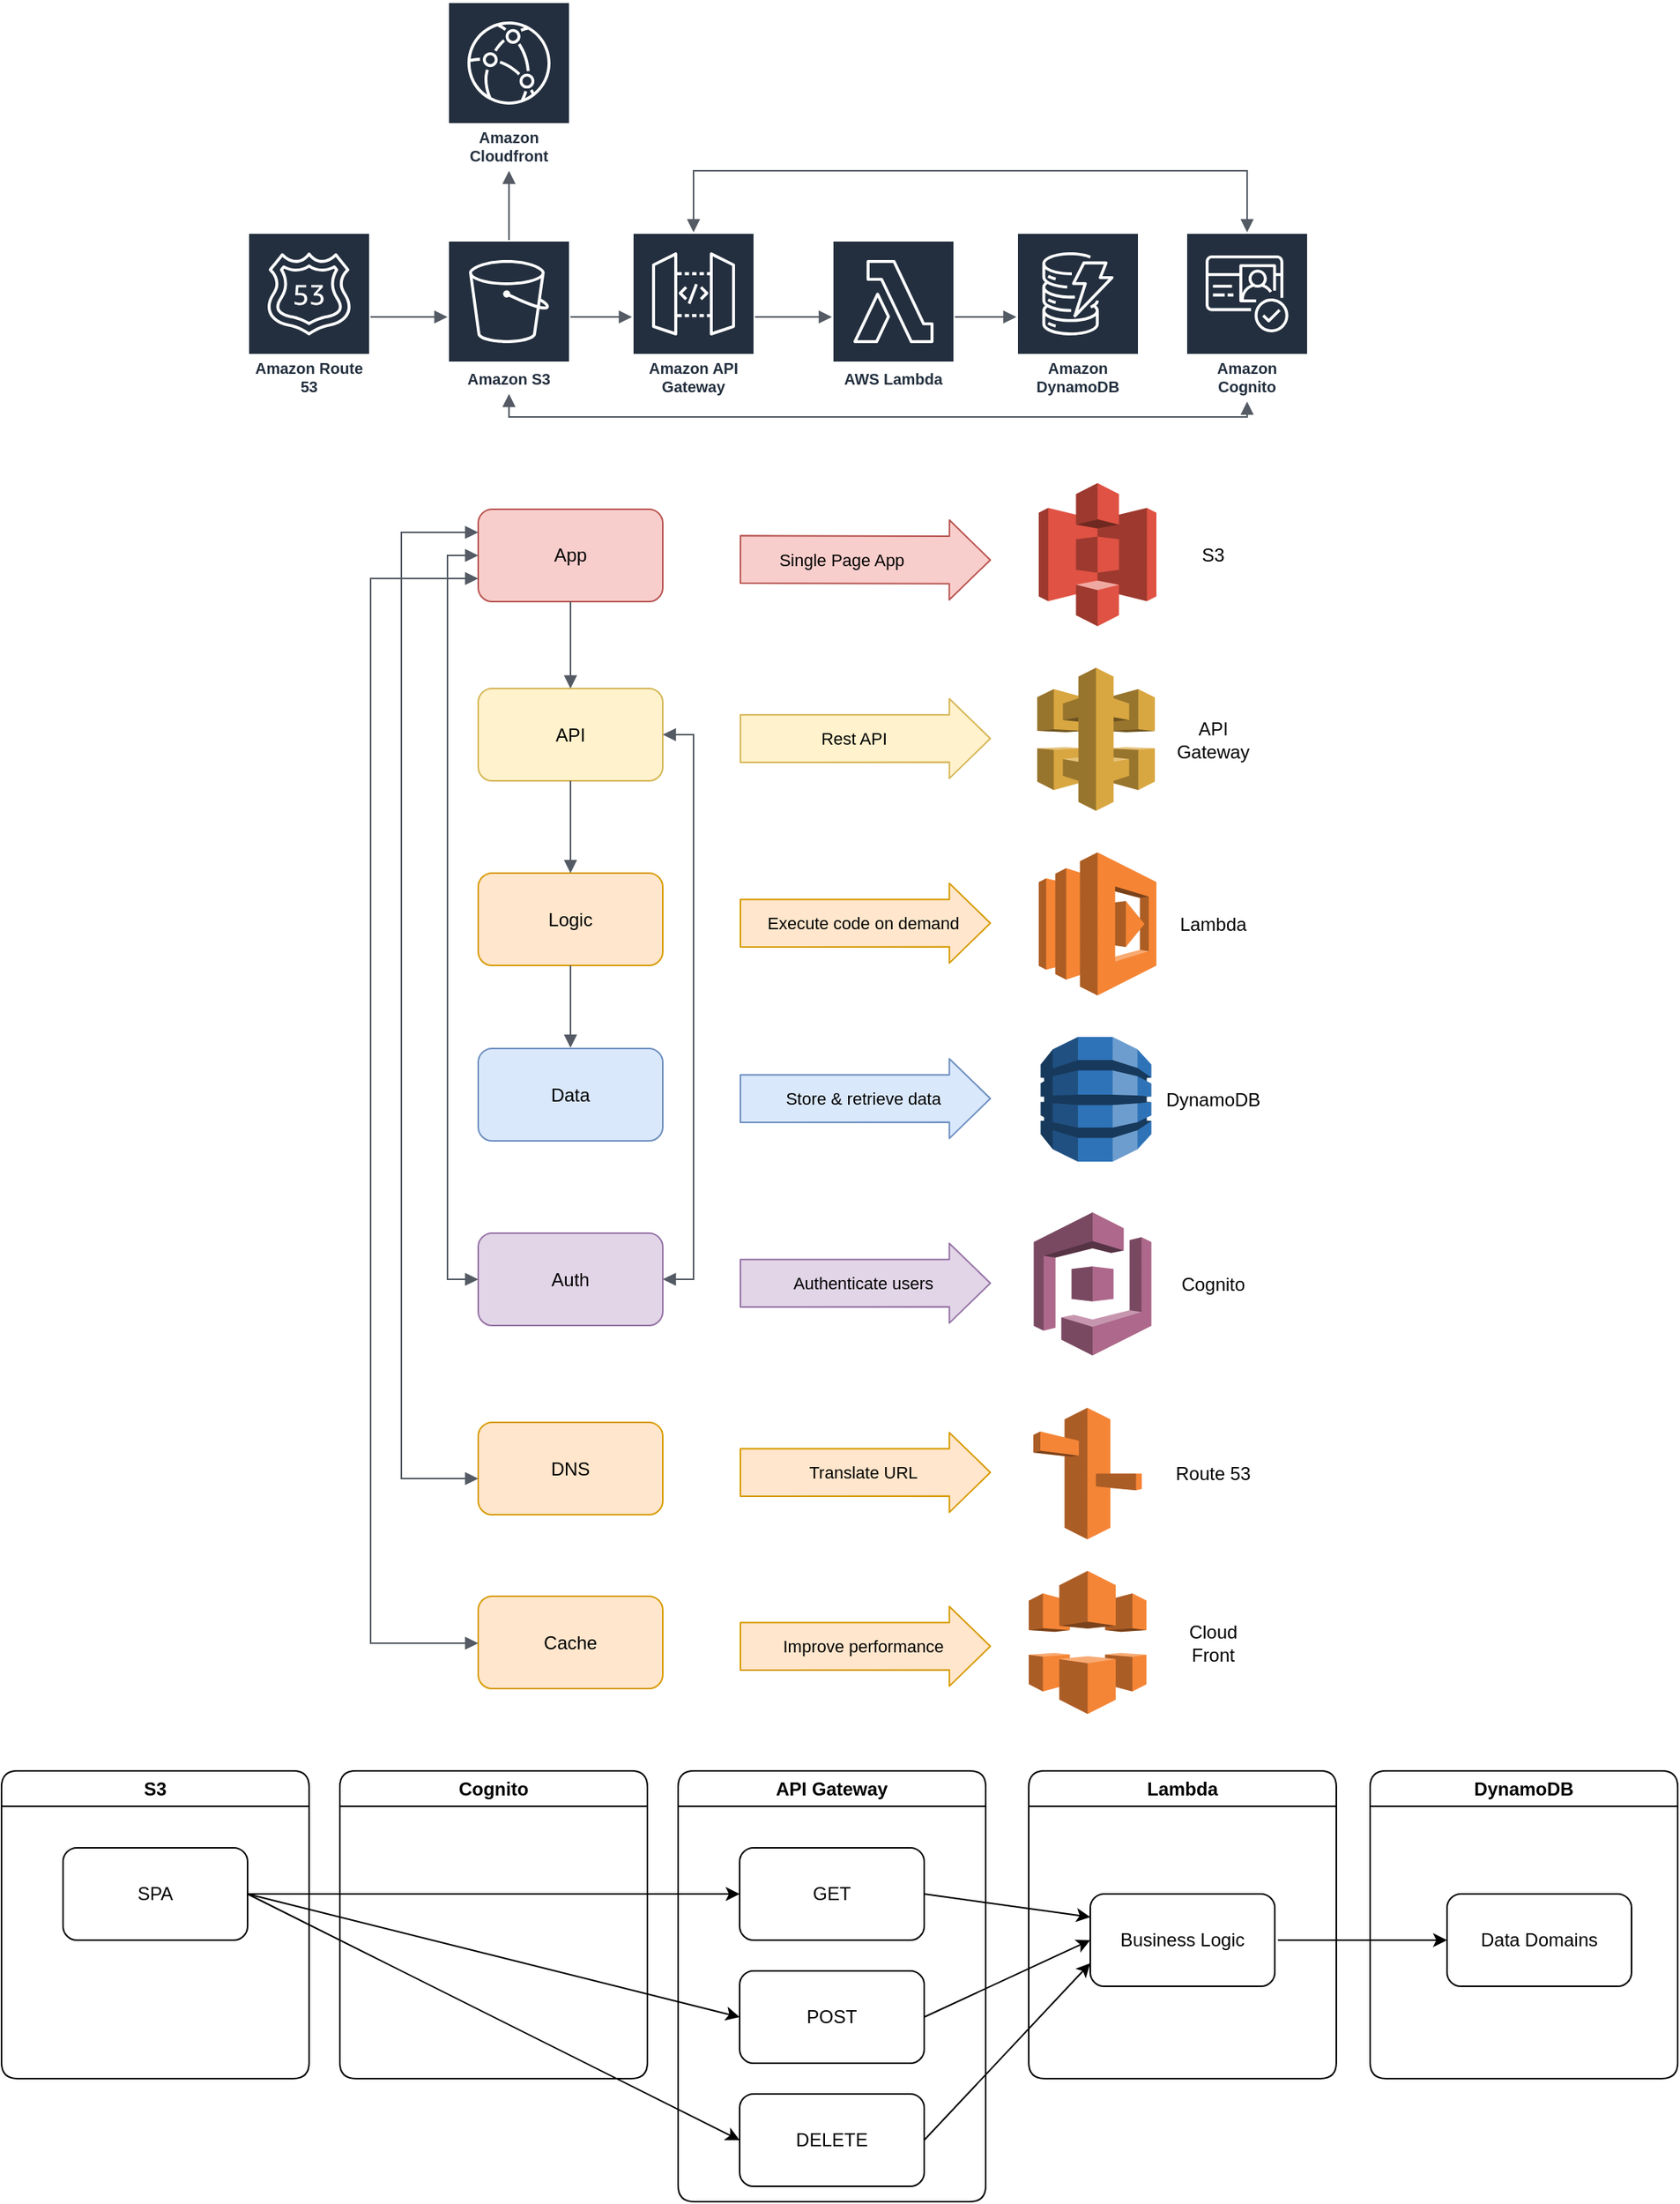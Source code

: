 <mxfile>
    <diagram id="jAxCeK56O9wjtcHRCLRh" name="Page-1">
        <mxGraphModel dx="2113" dy="537" grid="1" gridSize="10" guides="1" tooltips="1" connect="1" arrows="1" fold="1" page="1" pageScale="1" pageWidth="900" pageHeight="500" math="0" shadow="0">
            <root>
                <mxCell id="0"/>
                <mxCell id="1" parent="0"/>
                <mxCell id="12" value="Amazon Cognito" style="outlineConnect=0;fontColor=#232F3E;gradientColor=none;strokeColor=#ffffff;fillColor=#232F3E;dashed=0;verticalLabelPosition=middle;verticalAlign=bottom;align=center;html=1;whiteSpace=wrap;fontSize=10;fontStyle=1;spacing=3;shape=mxgraph.aws4.productIcon;prIcon=mxgraph.aws4.cognito;rounded=1;" vertex="1" parent="1">
                    <mxGeometry x="700" y="160" width="80" height="110" as="geometry"/>
                </mxCell>
                <mxCell id="13" value="Amazon API Gateway" style="outlineConnect=0;fontColor=#232F3E;gradientColor=none;strokeColor=#ffffff;fillColor=#232F3E;dashed=0;verticalLabelPosition=middle;verticalAlign=bottom;align=center;html=1;whiteSpace=wrap;fontSize=10;fontStyle=1;spacing=3;shape=mxgraph.aws4.productIcon;prIcon=mxgraph.aws4.api_gateway;rounded=1;" vertex="1" parent="1">
                    <mxGeometry x="340" y="160" width="80" height="110" as="geometry"/>
                </mxCell>
                <mxCell id="14" value="Amazon S3" style="outlineConnect=0;fontColor=#232F3E;gradientColor=none;strokeColor=#ffffff;fillColor=#232F3E;dashed=0;verticalLabelPosition=middle;verticalAlign=bottom;align=center;html=1;whiteSpace=wrap;fontSize=10;fontStyle=1;spacing=3;shape=mxgraph.aws4.productIcon;prIcon=mxgraph.aws4.s3;rounded=1;" vertex="1" parent="1">
                    <mxGeometry x="220" y="165" width="80" height="100" as="geometry"/>
                </mxCell>
                <mxCell id="15" value="AWS Lambda" style="outlineConnect=0;fontColor=#232F3E;gradientColor=none;strokeColor=#ffffff;fillColor=#232F3E;dashed=0;verticalLabelPosition=middle;verticalAlign=bottom;align=center;html=1;whiteSpace=wrap;fontSize=10;fontStyle=1;spacing=3;shape=mxgraph.aws4.productIcon;prIcon=mxgraph.aws4.lambda;rounded=1;" vertex="1" parent="1">
                    <mxGeometry x="470" y="165" width="80" height="100" as="geometry"/>
                </mxCell>
                <mxCell id="17" value="Amazon DynamoDB" style="outlineConnect=0;fontColor=#232F3E;gradientColor=none;strokeColor=#ffffff;fillColor=#232F3E;dashed=0;verticalLabelPosition=middle;verticalAlign=bottom;align=center;html=1;whiteSpace=wrap;fontSize=10;fontStyle=1;spacing=3;shape=mxgraph.aws4.productIcon;prIcon=mxgraph.aws4.dynamodb;rounded=1;" vertex="1" parent="1">
                    <mxGeometry x="590" y="160" width="80" height="110" as="geometry"/>
                </mxCell>
                <mxCell id="18" value="Amazon Cloudfront" style="outlineConnect=0;fontColor=#232F3E;gradientColor=none;strokeColor=#ffffff;fillColor=#232F3E;dashed=0;verticalLabelPosition=middle;verticalAlign=bottom;align=center;html=1;whiteSpace=wrap;fontSize=10;fontStyle=1;spacing=3;shape=mxgraph.aws4.productIcon;prIcon=mxgraph.aws4.cloudfront;rounded=1;" vertex="1" parent="1">
                    <mxGeometry x="220" y="10" width="80" height="110" as="geometry"/>
                </mxCell>
                <mxCell id="19" value="Amazon Route 53" style="outlineConnect=0;fontColor=#232F3E;gradientColor=none;strokeColor=#ffffff;fillColor=#232F3E;dashed=0;verticalLabelPosition=middle;verticalAlign=bottom;align=center;html=1;whiteSpace=wrap;fontSize=10;fontStyle=1;spacing=3;shape=mxgraph.aws4.productIcon;prIcon=mxgraph.aws4.route_53;rounded=1;" vertex="1" parent="1">
                    <mxGeometry x="90" y="160" width="80" height="110" as="geometry"/>
                </mxCell>
                <mxCell id="23" value="" style="outlineConnect=0;dashed=0;verticalLabelPosition=bottom;verticalAlign=top;align=center;html=1;shape=mxgraph.aws3.s3;fillColor=#E05243;gradientColor=none;rounded=1;" vertex="1" parent="1">
                    <mxGeometry x="604.5" y="323" width="76.5" height="93" as="geometry"/>
                </mxCell>
                <mxCell id="24" value="" style="outlineConnect=0;dashed=0;verticalLabelPosition=bottom;verticalAlign=top;align=center;html=1;shape=mxgraph.aws3.api_gateway;fillColor=#D9A741;gradientColor=none;rounded=1;" vertex="1" parent="1">
                    <mxGeometry x="603.5" y="443" width="76.5" height="93" as="geometry"/>
                </mxCell>
                <mxCell id="25" value="" style="outlineConnect=0;dashed=0;verticalLabelPosition=bottom;verticalAlign=top;align=center;html=1;shape=mxgraph.aws3.lambda;fillColor=#F58534;gradientColor=none;rounded=1;" vertex="1" parent="1">
                    <mxGeometry x="604.5" y="563" width="76.5" height="93" as="geometry"/>
                </mxCell>
                <mxCell id="26" value="S3" style="text;html=1;strokeColor=none;fillColor=none;align=center;verticalAlign=middle;whiteSpace=wrap;rounded=1;" vertex="1" parent="1">
                    <mxGeometry x="687.5" y="354.5" width="60" height="30" as="geometry"/>
                </mxCell>
                <mxCell id="27" value="API Gateway" style="text;html=1;strokeColor=none;fillColor=none;align=center;verticalAlign=middle;whiteSpace=wrap;rounded=1;" vertex="1" parent="1">
                    <mxGeometry x="687.5" y="474.5" width="60" height="30" as="geometry"/>
                </mxCell>
                <mxCell id="28" value="Lambda" style="text;html=1;strokeColor=none;fillColor=none;align=center;verticalAlign=middle;whiteSpace=wrap;rounded=1;" vertex="1" parent="1">
                    <mxGeometry x="687.5" y="594.5" width="60" height="30" as="geometry"/>
                </mxCell>
                <mxCell id="30" value="App" style="rounded=1;whiteSpace=wrap;html=1;fillColor=#f8cecc;strokeColor=#b85450;" vertex="1" parent="1">
                    <mxGeometry x="240" y="340" width="120" height="60" as="geometry"/>
                </mxCell>
                <mxCell id="31" value="API" style="rounded=1;whiteSpace=wrap;html=1;fillColor=#fff2cc;strokeColor=#d6b656;" vertex="1" parent="1">
                    <mxGeometry x="240" y="456.5" width="120" height="60" as="geometry"/>
                </mxCell>
                <mxCell id="32" value="Logic" style="rounded=1;whiteSpace=wrap;html=1;fillColor=#ffe6cc;strokeColor=#d79b00;" vertex="1" parent="1">
                    <mxGeometry x="240" y="576.5" width="120" height="60" as="geometry"/>
                </mxCell>
                <mxCell id="33" value="" style="shape=flexArrow;endArrow=classic;html=1;rounded=1;width=30.833;endSize=8.55;fillColor=#f8cecc;strokeColor=#b85450;" edge="1" parent="1">
                    <mxGeometry width="50" height="50" relative="1" as="geometry">
                        <mxPoint x="410" y="372.58" as="sourcePoint"/>
                        <mxPoint x="573.5" y="373" as="targetPoint"/>
                    </mxGeometry>
                </mxCell>
                <mxCell id="34" value="Single Page App" style="edgeLabel;html=1;align=center;verticalAlign=middle;resizable=0;points=[];labelBackgroundColor=none;" vertex="1" connectable="0" parent="33">
                    <mxGeometry x="-0.393" y="3" relative="1" as="geometry">
                        <mxPoint x="16" y="3" as="offset"/>
                    </mxGeometry>
                </mxCell>
                <mxCell id="35" value="" style="shape=flexArrow;endArrow=classic;html=1;rounded=1;width=30.833;endSize=8.55;fillColor=#fff2cc;strokeColor=#d6b656;" edge="1" parent="1">
                    <mxGeometry width="50" height="50" relative="1" as="geometry">
                        <mxPoint x="410" y="489.08" as="sourcePoint"/>
                        <mxPoint x="573.5" y="489" as="targetPoint"/>
                    </mxGeometry>
                </mxCell>
                <mxCell id="36" value="Rest API" style="edgeLabel;html=1;align=center;verticalAlign=middle;resizable=0;points=[];labelBackgroundColor=none;" vertex="1" connectable="0" parent="35">
                    <mxGeometry x="-0.393" y="3" relative="1" as="geometry">
                        <mxPoint x="24" y="3" as="offset"/>
                    </mxGeometry>
                </mxCell>
                <mxCell id="37" value="" style="shape=flexArrow;endArrow=classic;html=1;rounded=1;width=30.833;endSize=8.55;fillColor=#ffe6cc;strokeColor=#d79b00;" edge="1" parent="1">
                    <mxGeometry width="50" height="50" relative="1" as="geometry">
                        <mxPoint x="410" y="609.08" as="sourcePoint"/>
                        <mxPoint x="573.5" y="609" as="targetPoint"/>
                    </mxGeometry>
                </mxCell>
                <mxCell id="38" value="Execute code on demand" style="edgeLabel;html=1;align=center;verticalAlign=middle;resizable=0;points=[];labelBackgroundColor=none;" vertex="1" connectable="0" parent="37">
                    <mxGeometry x="-0.393" y="3" relative="1" as="geometry">
                        <mxPoint x="30" y="3" as="offset"/>
                    </mxGeometry>
                </mxCell>
                <mxCell id="40" value="DynamoDB" style="text;html=1;strokeColor=none;fillColor=none;align=center;verticalAlign=middle;whiteSpace=wrap;rounded=1;" vertex="1" parent="1">
                    <mxGeometry x="687.5" y="708.5" width="60" height="30" as="geometry"/>
                </mxCell>
                <mxCell id="41" value="Data" style="rounded=1;whiteSpace=wrap;html=1;fillColor=#dae8fc;strokeColor=#6c8ebf;" vertex="1" parent="1">
                    <mxGeometry x="240" y="690.5" width="120" height="60" as="geometry"/>
                </mxCell>
                <mxCell id="42" value="" style="shape=flexArrow;endArrow=classic;html=1;rounded=1;width=30.833;endSize=8.55;fillColor=#dae8fc;strokeColor=#6c8ebf;" edge="1" parent="1">
                    <mxGeometry width="50" height="50" relative="1" as="geometry">
                        <mxPoint x="410" y="723.08" as="sourcePoint"/>
                        <mxPoint x="573.5" y="723" as="targetPoint"/>
                    </mxGeometry>
                </mxCell>
                <mxCell id="43" value="Store &amp;amp; retrieve data" style="edgeLabel;html=1;align=center;verticalAlign=middle;resizable=0;points=[];labelBackgroundColor=none;" vertex="1" connectable="0" parent="42">
                    <mxGeometry x="-0.393" y="3" relative="1" as="geometry">
                        <mxPoint x="30" y="3" as="offset"/>
                    </mxGeometry>
                </mxCell>
                <mxCell id="44" value="" style="outlineConnect=0;dashed=0;verticalLabelPosition=bottom;verticalAlign=top;align=center;html=1;shape=mxgraph.aws3.dynamo_db;fillColor=#2E73B8;gradientColor=none;rounded=1;labelBackgroundColor=none;" vertex="1" parent="1">
                    <mxGeometry x="605.75" y="683" width="72" height="81" as="geometry"/>
                </mxCell>
                <mxCell id="45" value="" style="edgeStyle=orthogonalEdgeStyle;html=1;endArrow=block;elbow=vertical;startArrow=none;endFill=1;strokeColor=#545B64;rounded=0;exitX=0.5;exitY=1;exitDx=0;exitDy=0;entryX=0.5;entryY=0;entryDx=0;entryDy=0;" edge="1" parent="1" source="30" target="31">
                    <mxGeometry width="100" relative="1" as="geometry">
                        <mxPoint x="300" y="420" as="sourcePoint"/>
                        <mxPoint x="400" y="420" as="targetPoint"/>
                    </mxGeometry>
                </mxCell>
                <mxCell id="46" value="" style="edgeStyle=orthogonalEdgeStyle;html=1;endArrow=block;elbow=vertical;startArrow=none;endFill=1;strokeColor=#545B64;rounded=0;" edge="1" parent="1" source="14" target="13">
                    <mxGeometry width="100" relative="1" as="geometry">
                        <mxPoint x="310" y="140" as="sourcePoint"/>
                        <mxPoint x="340" y="210" as="targetPoint"/>
                    </mxGeometry>
                </mxCell>
                <mxCell id="50" value="" style="edgeStyle=orthogonalEdgeStyle;html=1;endArrow=block;elbow=vertical;startArrow=none;endFill=1;strokeColor=#545B64;rounded=0;" edge="1" parent="1" source="13" target="15">
                    <mxGeometry width="100" relative="1" as="geometry">
                        <mxPoint x="440" y="200" as="sourcePoint"/>
                        <mxPoint x="490" y="230" as="targetPoint"/>
                    </mxGeometry>
                </mxCell>
                <mxCell id="51" value="" style="edgeStyle=orthogonalEdgeStyle;html=1;endArrow=block;elbow=vertical;startArrow=none;endFill=1;strokeColor=#545B64;rounded=0;entryX=0.5;entryY=0;entryDx=0;entryDy=0;" edge="1" parent="1" source="31" target="32">
                    <mxGeometry width="100" relative="1" as="geometry">
                        <mxPoint x="299.58" y="516.5" as="sourcePoint"/>
                        <mxPoint x="299.58" y="573.0" as="targetPoint"/>
                    </mxGeometry>
                </mxCell>
                <mxCell id="52" value="" style="edgeStyle=orthogonalEdgeStyle;html=1;endArrow=block;elbow=vertical;startArrow=none;endFill=1;strokeColor=#545B64;rounded=0;exitX=0.5;exitY=1;exitDx=0;exitDy=0;" edge="1" parent="1" source="32">
                    <mxGeometry width="100" relative="1" as="geometry">
                        <mxPoint x="299.58" y="645.5" as="sourcePoint"/>
                        <mxPoint x="300" y="690" as="targetPoint"/>
                    </mxGeometry>
                </mxCell>
                <mxCell id="53" value="" style="edgeStyle=orthogonalEdgeStyle;html=1;endArrow=block;elbow=vertical;startArrow=none;endFill=1;strokeColor=#545B64;rounded=0;" edge="1" parent="1" source="15" target="17">
                    <mxGeometry width="100" relative="1" as="geometry">
                        <mxPoint x="550" y="130" as="sourcePoint"/>
                        <mxPoint x="600" y="130" as="targetPoint"/>
                    </mxGeometry>
                </mxCell>
                <mxCell id="57" value="" style="edgeStyle=orthogonalEdgeStyle;html=1;endArrow=block;elbow=vertical;startArrow=block;startFill=1;endFill=1;strokeColor=#545B64;rounded=0;" edge="1" parent="1" source="13" target="12">
                    <mxGeometry width="100" relative="1" as="geometry">
                        <mxPoint x="370" y="110" as="sourcePoint"/>
                        <mxPoint x="610" y="60" as="targetPoint"/>
                        <Array as="points">
                            <mxPoint x="380" y="120"/>
                            <mxPoint x="740" y="120"/>
                        </Array>
                    </mxGeometry>
                </mxCell>
                <mxCell id="58" value="" style="edgeStyle=orthogonalEdgeStyle;html=1;endArrow=block;elbow=vertical;startArrow=block;startFill=1;endFill=1;strokeColor=#545B64;rounded=0;" edge="1" parent="1" source="14" target="12">
                    <mxGeometry width="100" relative="1" as="geometry">
                        <mxPoint x="240" y="280" as="sourcePoint"/>
                        <mxPoint x="740" y="280" as="targetPoint"/>
                        <Array as="points">
                            <mxPoint x="260" y="280"/>
                            <mxPoint x="740" y="280"/>
                        </Array>
                    </mxGeometry>
                </mxCell>
                <mxCell id="63" value="Cognito" style="text;html=1;strokeColor=none;fillColor=none;align=center;verticalAlign=middle;whiteSpace=wrap;rounded=1;" vertex="1" parent="1">
                    <mxGeometry x="687.5" y="828.5" width="60" height="30" as="geometry"/>
                </mxCell>
                <mxCell id="64" value="Auth" style="rounded=1;whiteSpace=wrap;html=1;fillColor=#e1d5e7;strokeColor=#9673a6;" vertex="1" parent="1">
                    <mxGeometry x="240" y="810.5" width="120" height="60" as="geometry"/>
                </mxCell>
                <mxCell id="65" value="" style="shape=flexArrow;endArrow=classic;html=1;rounded=1;width=30.833;endSize=8.55;fillColor=#e1d5e7;strokeColor=#9673a6;" edge="1" parent="1">
                    <mxGeometry width="50" height="50" relative="1" as="geometry">
                        <mxPoint x="410" y="843.08" as="sourcePoint"/>
                        <mxPoint x="573.5" y="843" as="targetPoint"/>
                    </mxGeometry>
                </mxCell>
                <mxCell id="66" value="Authenticate users" style="edgeLabel;html=1;align=center;verticalAlign=middle;resizable=0;points=[];labelBackgroundColor=none;" vertex="1" connectable="0" parent="65">
                    <mxGeometry x="-0.393" y="3" relative="1" as="geometry">
                        <mxPoint x="30" y="3" as="offset"/>
                    </mxGeometry>
                </mxCell>
                <mxCell id="68" value="" style="outlineConnect=0;dashed=0;verticalLabelPosition=bottom;verticalAlign=top;align=center;html=1;shape=mxgraph.aws3.cognito;fillColor=#AD688B;gradientColor=none;rounded=1;labelBackgroundColor=none;" vertex="1" parent="1">
                    <mxGeometry x="601.25" y="797" width="76.5" height="93" as="geometry"/>
                </mxCell>
                <mxCell id="69" value="" style="edgeStyle=orthogonalEdgeStyle;html=1;endArrow=block;elbow=vertical;startArrow=block;startFill=1;endFill=1;strokeColor=#545B64;rounded=0;exitX=0;exitY=0.5;exitDx=0;exitDy=0;entryX=0;entryY=0.5;entryDx=0;entryDy=0;" edge="1" parent="1" source="30" target="64">
                    <mxGeometry width="100" relative="1" as="geometry">
                        <mxPoint x="180" y="370" as="sourcePoint"/>
                        <mxPoint x="150" y="840" as="targetPoint"/>
                        <Array as="points">
                            <mxPoint x="220" y="370"/>
                            <mxPoint x="220" y="841"/>
                        </Array>
                    </mxGeometry>
                </mxCell>
                <mxCell id="70" value="" style="edgeStyle=orthogonalEdgeStyle;html=1;endArrow=block;elbow=vertical;startArrow=block;startFill=1;endFill=1;strokeColor=#545B64;rounded=0;exitX=1;exitY=0.5;exitDx=0;exitDy=0;entryX=1;entryY=0.5;entryDx=0;entryDy=0;" edge="1" parent="1" source="31" target="64">
                    <mxGeometry width="100" relative="1" as="geometry">
                        <mxPoint x="390" y="540" as="sourcePoint"/>
                        <mxPoint x="380" y="840" as="targetPoint"/>
                        <Array as="points">
                            <mxPoint x="380" y="487"/>
                            <mxPoint x="380" y="841"/>
                        </Array>
                    </mxGeometry>
                </mxCell>
                <mxCell id="72" value="" style="edgeStyle=orthogonalEdgeStyle;html=1;endArrow=block;elbow=vertical;startArrow=none;endFill=1;strokeColor=#545B64;rounded=0;" edge="1" parent="1" source="19" target="14">
                    <mxGeometry width="100" relative="1" as="geometry">
                        <mxPoint x="190" y="110" as="sourcePoint"/>
                        <mxPoint x="220" y="215" as="targetPoint"/>
                    </mxGeometry>
                </mxCell>
                <mxCell id="76" value="Route 53" style="text;html=1;strokeColor=none;fillColor=none;align=center;verticalAlign=middle;whiteSpace=wrap;rounded=1;" vertex="1" parent="1">
                    <mxGeometry x="687.5" y="951.5" width="60" height="30" as="geometry"/>
                </mxCell>
                <mxCell id="77" value="DNS" style="rounded=1;whiteSpace=wrap;html=1;fillColor=#ffe6cc;strokeColor=#d79b00;" vertex="1" parent="1">
                    <mxGeometry x="240" y="933.5" width="120" height="60" as="geometry"/>
                </mxCell>
                <mxCell id="78" value="" style="shape=flexArrow;endArrow=classic;html=1;rounded=1;width=30.833;endSize=8.55;fillColor=#ffe6cc;strokeColor=#d79b00;" edge="1" parent="1">
                    <mxGeometry width="50" height="50" relative="1" as="geometry">
                        <mxPoint x="410" y="966.08" as="sourcePoint"/>
                        <mxPoint x="573.5" y="966" as="targetPoint"/>
                    </mxGeometry>
                </mxCell>
                <mxCell id="79" value="Translate URL" style="edgeLabel;html=1;align=center;verticalAlign=middle;resizable=0;points=[];labelBackgroundColor=none;" vertex="1" connectable="0" parent="78">
                    <mxGeometry x="-0.393" y="3" relative="1" as="geometry">
                        <mxPoint x="30" y="3" as="offset"/>
                    </mxGeometry>
                </mxCell>
                <mxCell id="81" value="" style="edgeStyle=orthogonalEdgeStyle;html=1;endArrow=block;elbow=vertical;startArrow=block;startFill=1;endFill=1;strokeColor=#545B64;rounded=0;exitX=0;exitY=0.25;exitDx=0;exitDy=0;" edge="1" parent="1" source="30" target="77">
                    <mxGeometry width="100" relative="1" as="geometry">
                        <mxPoint x="210" y="374.25" as="sourcePoint"/>
                        <mxPoint x="220" y="960" as="targetPoint"/>
                        <Array as="points">
                            <mxPoint x="190" y="355"/>
                            <mxPoint x="190" y="970"/>
                        </Array>
                    </mxGeometry>
                </mxCell>
                <mxCell id="82" value="" style="outlineConnect=0;dashed=0;verticalLabelPosition=bottom;verticalAlign=top;align=center;html=1;shape=mxgraph.aws3.route_53;fillColor=#F58536;gradientColor=none;rounded=1;labelBackgroundColor=none;" vertex="1" parent="1">
                    <mxGeometry x="601" y="924" width="70.5" height="85.5" as="geometry"/>
                </mxCell>
                <mxCell id="83" value="" style="edgeStyle=orthogonalEdgeStyle;html=1;endArrow=block;elbow=vertical;startArrow=none;endFill=1;strokeColor=#545B64;rounded=0;" edge="1" parent="1" source="14" target="18">
                    <mxGeometry width="100" relative="1" as="geometry">
                        <mxPoint x="260" y="150" as="sourcePoint"/>
                        <mxPoint x="140" y="60" as="targetPoint"/>
                    </mxGeometry>
                </mxCell>
                <mxCell id="84" value="Cloud Front" style="text;html=1;strokeColor=none;fillColor=none;align=center;verticalAlign=middle;whiteSpace=wrap;rounded=1;" vertex="1" parent="1">
                    <mxGeometry x="687.5" y="1061.5" width="60" height="30" as="geometry"/>
                </mxCell>
                <mxCell id="85" value="Cache" style="rounded=1;whiteSpace=wrap;html=1;fillColor=#ffe6cc;strokeColor=#d79b00;" vertex="1" parent="1">
                    <mxGeometry x="240" y="1046.5" width="120" height="60" as="geometry"/>
                </mxCell>
                <mxCell id="86" value="" style="shape=flexArrow;endArrow=classic;html=1;rounded=1;width=30.833;endSize=8.55;fillColor=#ffe6cc;strokeColor=#d79b00;" edge="1" parent="1">
                    <mxGeometry width="50" height="50" relative="1" as="geometry">
                        <mxPoint x="410" y="1079.08" as="sourcePoint"/>
                        <mxPoint x="573.5" y="1079" as="targetPoint"/>
                    </mxGeometry>
                </mxCell>
                <mxCell id="87" value="Improve performance" style="edgeLabel;html=1;align=center;verticalAlign=middle;resizable=0;points=[];labelBackgroundColor=none;" vertex="1" connectable="0" parent="86">
                    <mxGeometry x="-0.393" y="3" relative="1" as="geometry">
                        <mxPoint x="30" y="3" as="offset"/>
                    </mxGeometry>
                </mxCell>
                <mxCell id="89" value="" style="outlineConnect=0;dashed=0;verticalLabelPosition=bottom;verticalAlign=top;align=center;html=1;shape=mxgraph.aws3.cloudfront;fillColor=#F58536;gradientColor=none;rounded=1;labelBackgroundColor=none;" vertex="1" parent="1">
                    <mxGeometry x="598" y="1030" width="76.5" height="93" as="geometry"/>
                </mxCell>
                <mxCell id="90" value="" style="edgeStyle=orthogonalEdgeStyle;html=1;endArrow=block;elbow=vertical;startArrow=block;startFill=1;endFill=1;strokeColor=#545B64;rounded=0;exitX=0;exitY=0.75;exitDx=0;exitDy=0;" edge="1" parent="1" source="30" target="85">
                    <mxGeometry width="100" relative="1" as="geometry">
                        <mxPoint x="210" y="385.0" as="sourcePoint"/>
                        <mxPoint x="210" y="1000.0" as="targetPoint"/>
                        <Array as="points">
                            <mxPoint x="170" y="385"/>
                            <mxPoint x="170" y="1077"/>
                        </Array>
                    </mxGeometry>
                </mxCell>
                <mxCell id="91" value="S3" style="swimlane;whiteSpace=wrap;html=1;rounded=1;labelBackgroundColor=none;" vertex="1" parent="1">
                    <mxGeometry x="-70" y="1160" width="200" height="200" as="geometry"/>
                </mxCell>
                <mxCell id="98" value="SPA" style="rounded=1;whiteSpace=wrap;html=1;labelBackgroundColor=none;" vertex="1" parent="91">
                    <mxGeometry x="40" y="50" width="120" height="60" as="geometry"/>
                </mxCell>
                <mxCell id="93" value="API Gateway" style="swimlane;whiteSpace=wrap;html=1;rounded=1;labelBackgroundColor=none;" vertex="1" parent="1">
                    <mxGeometry x="370" y="1160" width="200" height="280" as="geometry"/>
                </mxCell>
                <mxCell id="95" value="GET" style="rounded=1;whiteSpace=wrap;html=1;labelBackgroundColor=none;" vertex="1" parent="93">
                    <mxGeometry x="40" y="50" width="120" height="60" as="geometry"/>
                </mxCell>
                <mxCell id="96" value="POST" style="rounded=1;whiteSpace=wrap;html=1;labelBackgroundColor=none;" vertex="1" parent="93">
                    <mxGeometry x="40" y="130" width="120" height="60" as="geometry"/>
                </mxCell>
                <mxCell id="97" value="DELETE" style="rounded=1;whiteSpace=wrap;html=1;labelBackgroundColor=none;" vertex="1" parent="93">
                    <mxGeometry x="40" y="210" width="120" height="60" as="geometry"/>
                </mxCell>
                <mxCell id="99" value="" style="endArrow=classic;html=1;rounded=1;exitX=1;exitY=0.5;exitDx=0;exitDy=0;entryX=0;entryY=0.5;entryDx=0;entryDy=0;" edge="1" parent="1" source="98" target="95">
                    <mxGeometry width="50" height="50" relative="1" as="geometry">
                        <mxPoint x="220" y="1270" as="sourcePoint"/>
                        <mxPoint x="270" y="1220" as="targetPoint"/>
                    </mxGeometry>
                </mxCell>
                <mxCell id="100" value="" style="endArrow=classic;html=1;rounded=1;entryX=0;entryY=0.5;entryDx=0;entryDy=0;exitX=1;exitY=0.5;exitDx=0;exitDy=0;" edge="1" parent="1" source="98" target="96">
                    <mxGeometry width="50" height="50" relative="1" as="geometry">
                        <mxPoint x="90" y="1260" as="sourcePoint"/>
                        <mxPoint x="270" y="1270" as="targetPoint"/>
                    </mxGeometry>
                </mxCell>
                <mxCell id="101" value="" style="endArrow=classic;html=1;rounded=1;entryX=0;entryY=0.5;entryDx=0;entryDy=0;exitX=1;exitY=0.5;exitDx=0;exitDy=0;" edge="1" parent="1" source="98" target="97">
                    <mxGeometry width="50" height="50" relative="1" as="geometry">
                        <mxPoint x="160" y="1260" as="sourcePoint"/>
                        <mxPoint x="240" y="1360" as="targetPoint"/>
                    </mxGeometry>
                </mxCell>
                <mxCell id="102" value="Lambda" style="swimlane;whiteSpace=wrap;html=1;rounded=1;labelBackgroundColor=none;" vertex="1" parent="1">
                    <mxGeometry x="598" y="1160" width="200" height="200" as="geometry"/>
                </mxCell>
                <mxCell id="103" value="Business Logic" style="rounded=1;whiteSpace=wrap;html=1;labelBackgroundColor=none;" vertex="1" parent="102">
                    <mxGeometry x="40" y="80" width="120" height="60" as="geometry"/>
                </mxCell>
                <mxCell id="104" value="" style="endArrow=classic;html=1;rounded=1;exitX=1;exitY=0.5;exitDx=0;exitDy=0;entryX=0;entryY=0.25;entryDx=0;entryDy=0;" edge="1" parent="1" source="95" target="103">
                    <mxGeometry width="50" height="50" relative="1" as="geometry">
                        <mxPoint x="640" y="1450" as="sourcePoint"/>
                        <mxPoint x="690" y="1400" as="targetPoint"/>
                    </mxGeometry>
                </mxCell>
                <mxCell id="105" value="" style="endArrow=classic;html=1;rounded=1;exitX=1;exitY=0.5;exitDx=0;exitDy=0;entryX=0;entryY=0.5;entryDx=0;entryDy=0;" edge="1" parent="1" source="96" target="103">
                    <mxGeometry width="50" height="50" relative="1" as="geometry">
                        <mxPoint x="620" y="1430" as="sourcePoint"/>
                        <mxPoint x="670" y="1380" as="targetPoint"/>
                    </mxGeometry>
                </mxCell>
                <mxCell id="106" value="" style="endArrow=classic;html=1;rounded=1;exitX=1;exitY=0.5;exitDx=0;exitDy=0;entryX=0;entryY=0.75;entryDx=0;entryDy=0;" edge="1" parent="1" source="97" target="103">
                    <mxGeometry width="50" height="50" relative="1" as="geometry">
                        <mxPoint x="630" y="1410" as="sourcePoint"/>
                        <mxPoint x="680" y="1360" as="targetPoint"/>
                    </mxGeometry>
                </mxCell>
                <mxCell id="107" value="DynamoDB" style="swimlane;whiteSpace=wrap;html=1;rounded=1;labelBackgroundColor=none;" vertex="1" parent="1">
                    <mxGeometry x="820" y="1160" width="200" height="200" as="geometry"/>
                </mxCell>
                <mxCell id="108" value="Data Domains" style="rounded=1;whiteSpace=wrap;html=1;labelBackgroundColor=none;" vertex="1" parent="107">
                    <mxGeometry x="50" y="80" width="120" height="60" as="geometry"/>
                </mxCell>
                <mxCell id="109" value="" style="endArrow=classic;html=1;rounded=1;entryX=0;entryY=0.5;entryDx=0;entryDy=0;" edge="1" parent="1" target="108">
                    <mxGeometry width="50" height="50" relative="1" as="geometry">
                        <mxPoint x="760" y="1270" as="sourcePoint"/>
                        <mxPoint x="850" y="1360" as="targetPoint"/>
                    </mxGeometry>
                </mxCell>
                <mxCell id="111" value="Cognito" style="swimlane;whiteSpace=wrap;html=1;rounded=1;labelBackgroundColor=none;" vertex="1" parent="1">
                    <mxGeometry x="150" y="1160" width="200" height="200" as="geometry"/>
                </mxCell>
            </root>
        </mxGraphModel>
    </diagram>
</mxfile>